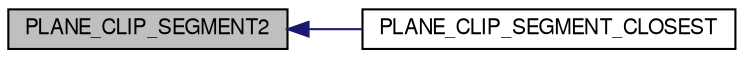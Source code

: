 digraph G
{
  bgcolor="transparent";
  edge [fontname="FreeSans",fontsize=10,labelfontname="FreeSans",labelfontsize=10];
  node [fontname="FreeSans",fontsize=10,shape=record];
  rankdir=LR;
  Node1 [label="PLANE_CLIP_SEGMENT2",height=0.2,width=0.4,color="black", fillcolor="grey75", style="filled" fontcolor="black"];
  Node1 -> Node2 [dir=back,color="midnightblue",fontsize=10,style="solid"];
  Node2 [label="PLANE_CLIP_SEGMENT_CLOSEST",height=0.2,width=0.4,color="black",URL="$gim__basic__geometry__operations_8h.html#a931e17a661df001eaa717335ae537ec",tooltip="Confirms if the plane intersect the edge or not."];
}
